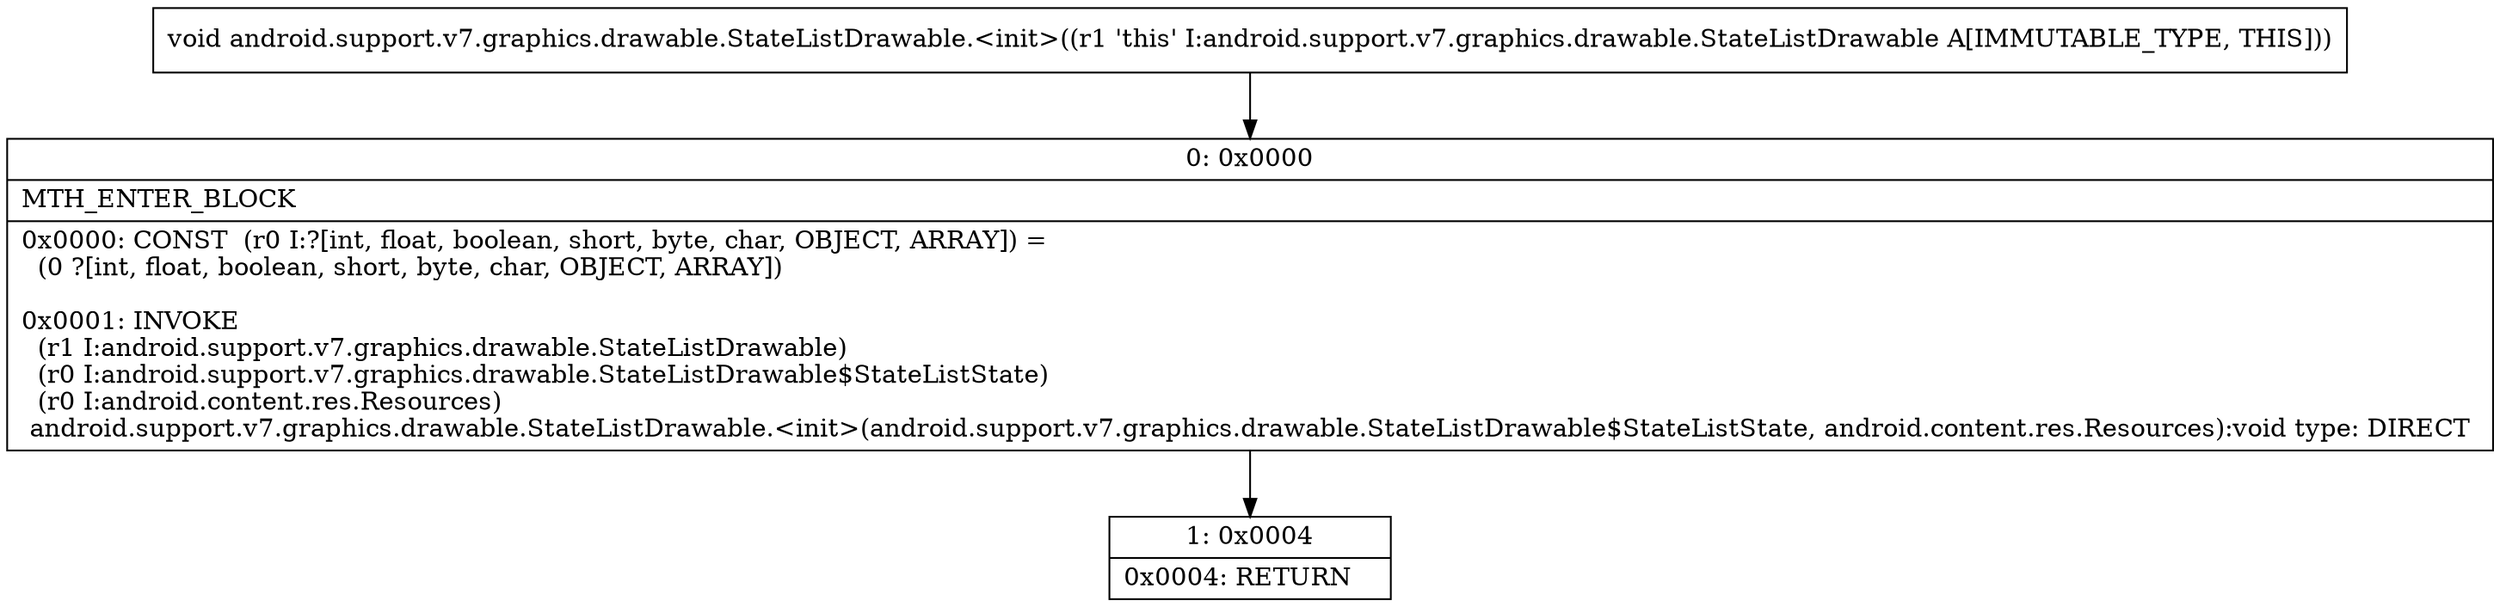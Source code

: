 digraph "CFG forandroid.support.v7.graphics.drawable.StateListDrawable.\<init\>()V" {
Node_0 [shape=record,label="{0\:\ 0x0000|MTH_ENTER_BLOCK\l|0x0000: CONST  (r0 I:?[int, float, boolean, short, byte, char, OBJECT, ARRAY]) = \l  (0 ?[int, float, boolean, short, byte, char, OBJECT, ARRAY])\l \l0x0001: INVOKE  \l  (r1 I:android.support.v7.graphics.drawable.StateListDrawable)\l  (r0 I:android.support.v7.graphics.drawable.StateListDrawable$StateListState)\l  (r0 I:android.content.res.Resources)\l android.support.v7.graphics.drawable.StateListDrawable.\<init\>(android.support.v7.graphics.drawable.StateListDrawable$StateListState, android.content.res.Resources):void type: DIRECT \l}"];
Node_1 [shape=record,label="{1\:\ 0x0004|0x0004: RETURN   \l}"];
MethodNode[shape=record,label="{void android.support.v7.graphics.drawable.StateListDrawable.\<init\>((r1 'this' I:android.support.v7.graphics.drawable.StateListDrawable A[IMMUTABLE_TYPE, THIS])) }"];
MethodNode -> Node_0;
Node_0 -> Node_1;
}

